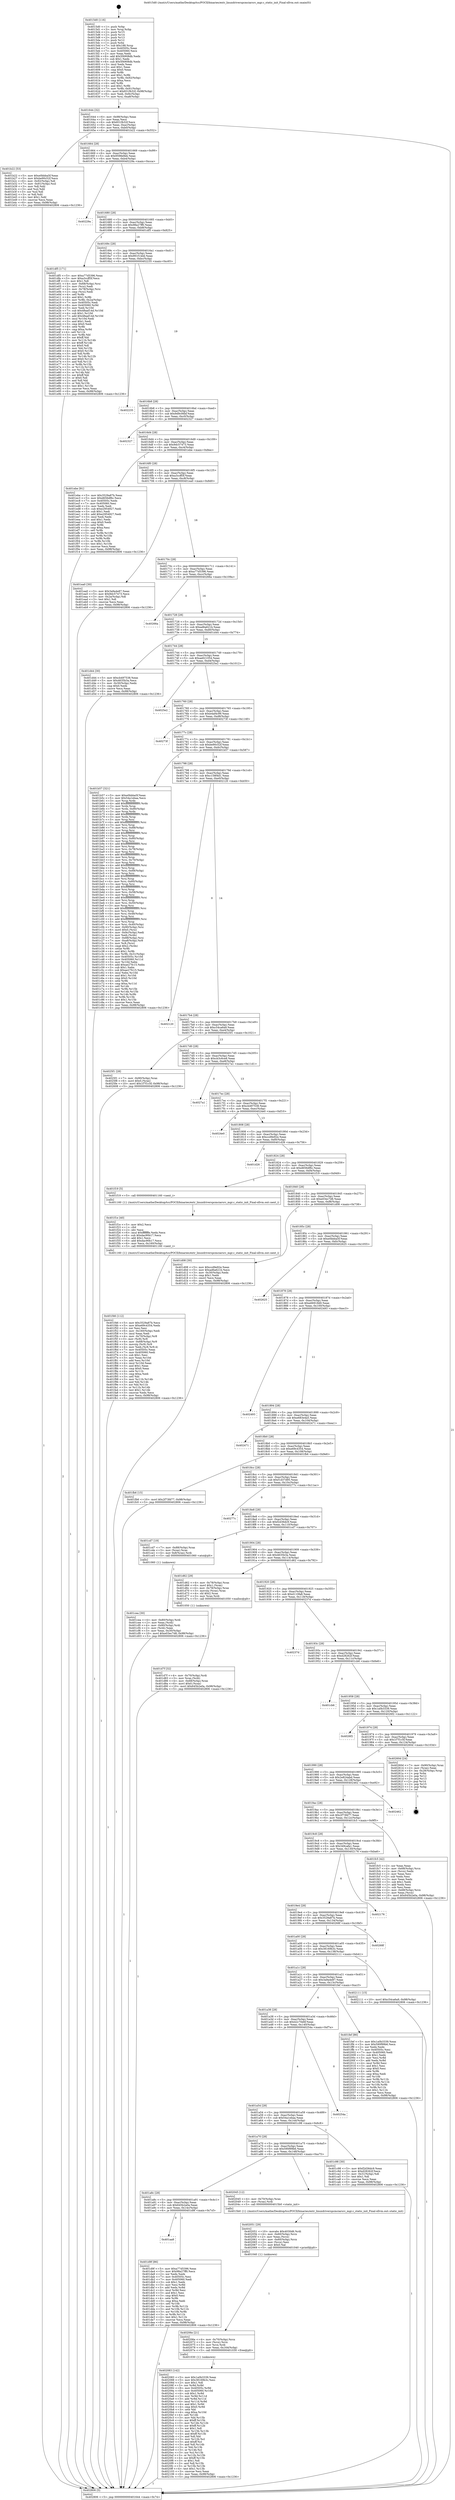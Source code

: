 digraph "0x4015d0" {
  label = "0x4015d0 (/mnt/c/Users/mathe/Desktop/tcc/POCII/binaries/extr_linuxdriverspcmciarsrc_mgr.c_static_init_Final-ollvm.out::main(0))"
  labelloc = "t"
  node[shape=record]

  Entry [label="",width=0.3,height=0.3,shape=circle,fillcolor=black,style=filled]
  "0x401644" [label="{
     0x401644 [32]\l
     | [instrs]\l
     &nbsp;&nbsp;0x401644 \<+6\>: mov -0x98(%rbp),%eax\l
     &nbsp;&nbsp;0x40164a \<+2\>: mov %eax,%ecx\l
     &nbsp;&nbsp;0x40164c \<+6\>: sub $0x831fb32f,%ecx\l
     &nbsp;&nbsp;0x401652 \<+6\>: mov %eax,-0xac(%rbp)\l
     &nbsp;&nbsp;0x401658 \<+6\>: mov %ecx,-0xb0(%rbp)\l
     &nbsp;&nbsp;0x40165e \<+6\>: je 0000000000401b22 \<main+0x552\>\l
  }"]
  "0x401b22" [label="{
     0x401b22 [53]\l
     | [instrs]\l
     &nbsp;&nbsp;0x401b22 \<+5\>: mov $0xe0bbba5f,%eax\l
     &nbsp;&nbsp;0x401b27 \<+5\>: mov $0xbe90c52f,%ecx\l
     &nbsp;&nbsp;0x401b2c \<+6\>: mov -0x92(%rbp),%dl\l
     &nbsp;&nbsp;0x401b32 \<+7\>: mov -0x91(%rbp),%sil\l
     &nbsp;&nbsp;0x401b39 \<+3\>: mov %dl,%dil\l
     &nbsp;&nbsp;0x401b3c \<+3\>: and %sil,%dil\l
     &nbsp;&nbsp;0x401b3f \<+3\>: xor %sil,%dl\l
     &nbsp;&nbsp;0x401b42 \<+3\>: or %dl,%dil\l
     &nbsp;&nbsp;0x401b45 \<+4\>: test $0x1,%dil\l
     &nbsp;&nbsp;0x401b49 \<+3\>: cmovne %ecx,%eax\l
     &nbsp;&nbsp;0x401b4c \<+6\>: mov %eax,-0x98(%rbp)\l
     &nbsp;&nbsp;0x401b52 \<+5\>: jmp 0000000000402806 \<main+0x1236\>\l
  }"]
  "0x401664" [label="{
     0x401664 [28]\l
     | [instrs]\l
     &nbsp;&nbsp;0x401664 \<+5\>: jmp 0000000000401669 \<main+0x99\>\l
     &nbsp;&nbsp;0x401669 \<+6\>: mov -0xac(%rbp),%eax\l
     &nbsp;&nbsp;0x40166f \<+5\>: sub $0x9598e9eb,%eax\l
     &nbsp;&nbsp;0x401674 \<+6\>: mov %eax,-0xb4(%rbp)\l
     &nbsp;&nbsp;0x40167a \<+6\>: je 000000000040229a \<main+0xcca\>\l
  }"]
  "0x402806" [label="{
     0x402806 [5]\l
     | [instrs]\l
     &nbsp;&nbsp;0x402806 \<+5\>: jmp 0000000000401644 \<main+0x74\>\l
  }"]
  "0x4015d0" [label="{
     0x4015d0 [116]\l
     | [instrs]\l
     &nbsp;&nbsp;0x4015d0 \<+1\>: push %rbp\l
     &nbsp;&nbsp;0x4015d1 \<+3\>: mov %rsp,%rbp\l
     &nbsp;&nbsp;0x4015d4 \<+2\>: push %r15\l
     &nbsp;&nbsp;0x4015d6 \<+2\>: push %r14\l
     &nbsp;&nbsp;0x4015d8 \<+2\>: push %r13\l
     &nbsp;&nbsp;0x4015da \<+2\>: push %r12\l
     &nbsp;&nbsp;0x4015dc \<+1\>: push %rbx\l
     &nbsp;&nbsp;0x4015dd \<+7\>: sub $0x188,%rsp\l
     &nbsp;&nbsp;0x4015e4 \<+7\>: mov 0x40505c,%eax\l
     &nbsp;&nbsp;0x4015eb \<+7\>: mov 0x405060,%ecx\l
     &nbsp;&nbsp;0x4015f2 \<+2\>: mov %eax,%edx\l
     &nbsp;&nbsp;0x4015f4 \<+6\>: add $0x5f4908db,%edx\l
     &nbsp;&nbsp;0x4015fa \<+3\>: sub $0x1,%edx\l
     &nbsp;&nbsp;0x4015fd \<+6\>: sub $0x5f4908db,%edx\l
     &nbsp;&nbsp;0x401603 \<+3\>: imul %edx,%eax\l
     &nbsp;&nbsp;0x401606 \<+3\>: and $0x1,%eax\l
     &nbsp;&nbsp;0x401609 \<+3\>: cmp $0x0,%eax\l
     &nbsp;&nbsp;0x40160c \<+4\>: sete %r8b\l
     &nbsp;&nbsp;0x401610 \<+4\>: and $0x1,%r8b\l
     &nbsp;&nbsp;0x401614 \<+7\>: mov %r8b,-0x92(%rbp)\l
     &nbsp;&nbsp;0x40161b \<+3\>: cmp $0xa,%ecx\l
     &nbsp;&nbsp;0x40161e \<+4\>: setl %r8b\l
     &nbsp;&nbsp;0x401622 \<+4\>: and $0x1,%r8b\l
     &nbsp;&nbsp;0x401626 \<+7\>: mov %r8b,-0x91(%rbp)\l
     &nbsp;&nbsp;0x40162d \<+10\>: movl $0x831fb32f,-0x98(%rbp)\l
     &nbsp;&nbsp;0x401637 \<+6\>: mov %edi,-0x9c(%rbp)\l
     &nbsp;&nbsp;0x40163d \<+7\>: mov %rsi,-0xa8(%rbp)\l
  }"]
  Exit [label="",width=0.3,height=0.3,shape=circle,fillcolor=black,style=filled,peripheries=2]
  "0x40229a" [label="{
     0x40229a\l
  }", style=dashed]
  "0x401680" [label="{
     0x401680 [28]\l
     | [instrs]\l
     &nbsp;&nbsp;0x401680 \<+5\>: jmp 0000000000401685 \<main+0xb5\>\l
     &nbsp;&nbsp;0x401685 \<+6\>: mov -0xac(%rbp),%eax\l
     &nbsp;&nbsp;0x40168b \<+5\>: sub $0x98a27ff0,%eax\l
     &nbsp;&nbsp;0x401690 \<+6\>: mov %eax,-0xb8(%rbp)\l
     &nbsp;&nbsp;0x401696 \<+6\>: je 0000000000401df5 \<main+0x825\>\l
  }"]
  "0x402083" [label="{
     0x402083 [142]\l
     | [instrs]\l
     &nbsp;&nbsp;0x402083 \<+5\>: mov $0x1a0b3339,%eax\l
     &nbsp;&nbsp;0x402088 \<+5\>: mov $0x38169b3c,%esi\l
     &nbsp;&nbsp;0x40208d \<+2\>: mov $0x1,%dl\l
     &nbsp;&nbsp;0x40208f \<+3\>: xor %r8d,%r8d\l
     &nbsp;&nbsp;0x402092 \<+8\>: mov 0x40505c,%r9d\l
     &nbsp;&nbsp;0x40209a \<+8\>: mov 0x405060,%r10d\l
     &nbsp;&nbsp;0x4020a2 \<+4\>: sub $0x1,%r8d\l
     &nbsp;&nbsp;0x4020a6 \<+3\>: mov %r9d,%r11d\l
     &nbsp;&nbsp;0x4020a9 \<+3\>: add %r8d,%r11d\l
     &nbsp;&nbsp;0x4020ac \<+4\>: imul %r11d,%r9d\l
     &nbsp;&nbsp;0x4020b0 \<+4\>: and $0x1,%r9d\l
     &nbsp;&nbsp;0x4020b4 \<+4\>: cmp $0x0,%r9d\l
     &nbsp;&nbsp;0x4020b8 \<+3\>: sete %bl\l
     &nbsp;&nbsp;0x4020bb \<+4\>: cmp $0xa,%r10d\l
     &nbsp;&nbsp;0x4020bf \<+4\>: setl %r14b\l
     &nbsp;&nbsp;0x4020c3 \<+3\>: mov %bl,%r15b\l
     &nbsp;&nbsp;0x4020c6 \<+4\>: xor $0xff,%r15b\l
     &nbsp;&nbsp;0x4020ca \<+3\>: mov %r14b,%r12b\l
     &nbsp;&nbsp;0x4020cd \<+4\>: xor $0xff,%r12b\l
     &nbsp;&nbsp;0x4020d1 \<+3\>: xor $0x1,%dl\l
     &nbsp;&nbsp;0x4020d4 \<+3\>: mov %r15b,%r13b\l
     &nbsp;&nbsp;0x4020d7 \<+4\>: and $0xff,%r13b\l
     &nbsp;&nbsp;0x4020db \<+2\>: and %dl,%bl\l
     &nbsp;&nbsp;0x4020dd \<+3\>: mov %r12b,%cl\l
     &nbsp;&nbsp;0x4020e0 \<+3\>: and $0xff,%cl\l
     &nbsp;&nbsp;0x4020e3 \<+3\>: and %dl,%r14b\l
     &nbsp;&nbsp;0x4020e6 \<+3\>: or %bl,%r13b\l
     &nbsp;&nbsp;0x4020e9 \<+3\>: or %r14b,%cl\l
     &nbsp;&nbsp;0x4020ec \<+3\>: xor %cl,%r13b\l
     &nbsp;&nbsp;0x4020ef \<+3\>: or %r12b,%r15b\l
     &nbsp;&nbsp;0x4020f2 \<+4\>: xor $0xff,%r15b\l
     &nbsp;&nbsp;0x4020f6 \<+3\>: or $0x1,%dl\l
     &nbsp;&nbsp;0x4020f9 \<+3\>: and %dl,%r15b\l
     &nbsp;&nbsp;0x4020fc \<+3\>: or %r15b,%r13b\l
     &nbsp;&nbsp;0x4020ff \<+4\>: test $0x1,%r13b\l
     &nbsp;&nbsp;0x402103 \<+3\>: cmovne %esi,%eax\l
     &nbsp;&nbsp;0x402106 \<+6\>: mov %eax,-0x98(%rbp)\l
     &nbsp;&nbsp;0x40210c \<+5\>: jmp 0000000000402806 \<main+0x1236\>\l
  }"]
  "0x401df5" [label="{
     0x401df5 [171]\l
     | [instrs]\l
     &nbsp;&nbsp;0x401df5 \<+5\>: mov $0xa77d5396,%eax\l
     &nbsp;&nbsp;0x401dfa \<+5\>: mov $0xa3ccff3f,%ecx\l
     &nbsp;&nbsp;0x401dff \<+2\>: mov $0x1,%dl\l
     &nbsp;&nbsp;0x401e01 \<+4\>: mov -0x68(%rbp),%rsi\l
     &nbsp;&nbsp;0x401e05 \<+2\>: mov (%rsi),%edi\l
     &nbsp;&nbsp;0x401e07 \<+4\>: mov -0x78(%rbp),%rsi\l
     &nbsp;&nbsp;0x401e0b \<+2\>: cmp (%rsi),%edi\l
     &nbsp;&nbsp;0x401e0d \<+4\>: setl %r8b\l
     &nbsp;&nbsp;0x401e11 \<+4\>: and $0x1,%r8b\l
     &nbsp;&nbsp;0x401e15 \<+4\>: mov %r8b,-0x2a(%rbp)\l
     &nbsp;&nbsp;0x401e19 \<+7\>: mov 0x40505c,%edi\l
     &nbsp;&nbsp;0x401e20 \<+8\>: mov 0x405060,%r9d\l
     &nbsp;&nbsp;0x401e28 \<+3\>: mov %edi,%r10d\l
     &nbsp;&nbsp;0x401e2b \<+7\>: sub $0x48aaf14d,%r10d\l
     &nbsp;&nbsp;0x401e32 \<+4\>: sub $0x1,%r10d\l
     &nbsp;&nbsp;0x401e36 \<+7\>: add $0x48aaf14d,%r10d\l
     &nbsp;&nbsp;0x401e3d \<+4\>: imul %r10d,%edi\l
     &nbsp;&nbsp;0x401e41 \<+3\>: and $0x1,%edi\l
     &nbsp;&nbsp;0x401e44 \<+3\>: cmp $0x0,%edi\l
     &nbsp;&nbsp;0x401e47 \<+4\>: sete %r8b\l
     &nbsp;&nbsp;0x401e4b \<+4\>: cmp $0xa,%r9d\l
     &nbsp;&nbsp;0x401e4f \<+4\>: setl %r11b\l
     &nbsp;&nbsp;0x401e53 \<+3\>: mov %r8b,%bl\l
     &nbsp;&nbsp;0x401e56 \<+3\>: xor $0xff,%bl\l
     &nbsp;&nbsp;0x401e59 \<+3\>: mov %r11b,%r14b\l
     &nbsp;&nbsp;0x401e5c \<+4\>: xor $0xff,%r14b\l
     &nbsp;&nbsp;0x401e60 \<+3\>: xor $0x0,%dl\l
     &nbsp;&nbsp;0x401e63 \<+3\>: mov %bl,%r15b\l
     &nbsp;&nbsp;0x401e66 \<+4\>: and $0x0,%r15b\l
     &nbsp;&nbsp;0x401e6a \<+3\>: and %dl,%r8b\l
     &nbsp;&nbsp;0x401e6d \<+3\>: mov %r14b,%r12b\l
     &nbsp;&nbsp;0x401e70 \<+4\>: and $0x0,%r12b\l
     &nbsp;&nbsp;0x401e74 \<+3\>: and %dl,%r11b\l
     &nbsp;&nbsp;0x401e77 \<+3\>: or %r8b,%r15b\l
     &nbsp;&nbsp;0x401e7a \<+3\>: or %r11b,%r12b\l
     &nbsp;&nbsp;0x401e7d \<+3\>: xor %r12b,%r15b\l
     &nbsp;&nbsp;0x401e80 \<+3\>: or %r14b,%bl\l
     &nbsp;&nbsp;0x401e83 \<+3\>: xor $0xff,%bl\l
     &nbsp;&nbsp;0x401e86 \<+3\>: or $0x0,%dl\l
     &nbsp;&nbsp;0x401e89 \<+2\>: and %dl,%bl\l
     &nbsp;&nbsp;0x401e8b \<+3\>: or %bl,%r15b\l
     &nbsp;&nbsp;0x401e8e \<+4\>: test $0x1,%r15b\l
     &nbsp;&nbsp;0x401e92 \<+3\>: cmovne %ecx,%eax\l
     &nbsp;&nbsp;0x401e95 \<+6\>: mov %eax,-0x98(%rbp)\l
     &nbsp;&nbsp;0x401e9b \<+5\>: jmp 0000000000402806 \<main+0x1236\>\l
  }"]
  "0x40169c" [label="{
     0x40169c [28]\l
     | [instrs]\l
     &nbsp;&nbsp;0x40169c \<+5\>: jmp 00000000004016a1 \<main+0xd1\>\l
     &nbsp;&nbsp;0x4016a1 \<+6\>: mov -0xac(%rbp),%eax\l
     &nbsp;&nbsp;0x4016a7 \<+5\>: sub $0x991f14dd,%eax\l
     &nbsp;&nbsp;0x4016ac \<+6\>: mov %eax,-0xbc(%rbp)\l
     &nbsp;&nbsp;0x4016b2 \<+6\>: je 0000000000402235 \<main+0xc65\>\l
  }"]
  "0x40206e" [label="{
     0x40206e [21]\l
     | [instrs]\l
     &nbsp;&nbsp;0x40206e \<+4\>: mov -0x70(%rbp),%rcx\l
     &nbsp;&nbsp;0x402072 \<+3\>: mov (%rcx),%rcx\l
     &nbsp;&nbsp;0x402075 \<+3\>: mov %rcx,%rdi\l
     &nbsp;&nbsp;0x402078 \<+6\>: mov %eax,-0x164(%rbp)\l
     &nbsp;&nbsp;0x40207e \<+5\>: call 0000000000401030 \<free@plt\>\l
     | [calls]\l
     &nbsp;&nbsp;0x401030 \{1\} (unknown)\l
  }"]
  "0x402235" [label="{
     0x402235\l
  }", style=dashed]
  "0x4016b8" [label="{
     0x4016b8 [28]\l
     | [instrs]\l
     &nbsp;&nbsp;0x4016b8 \<+5\>: jmp 00000000004016bd \<main+0xed\>\l
     &nbsp;&nbsp;0x4016bd \<+6\>: mov -0xac(%rbp),%eax\l
     &nbsp;&nbsp;0x4016c3 \<+5\>: sub $0x9d9c06bf,%eax\l
     &nbsp;&nbsp;0x4016c8 \<+6\>: mov %eax,-0xc0(%rbp)\l
     &nbsp;&nbsp;0x4016ce \<+6\>: je 0000000000402327 \<main+0xd57\>\l
  }"]
  "0x402051" [label="{
     0x402051 [29]\l
     | [instrs]\l
     &nbsp;&nbsp;0x402051 \<+10\>: movabs $0x4030d6,%rdi\l
     &nbsp;&nbsp;0x40205b \<+4\>: mov -0x60(%rbp),%rcx\l
     &nbsp;&nbsp;0x40205f \<+2\>: mov %eax,(%rcx)\l
     &nbsp;&nbsp;0x402061 \<+4\>: mov -0x60(%rbp),%rcx\l
     &nbsp;&nbsp;0x402065 \<+2\>: mov (%rcx),%esi\l
     &nbsp;&nbsp;0x402067 \<+2\>: mov $0x0,%al\l
     &nbsp;&nbsp;0x402069 \<+5\>: call 0000000000401040 \<printf@plt\>\l
     | [calls]\l
     &nbsp;&nbsp;0x401040 \{1\} (unknown)\l
  }"]
  "0x402327" [label="{
     0x402327\l
  }", style=dashed]
  "0x4016d4" [label="{
     0x4016d4 [28]\l
     | [instrs]\l
     &nbsp;&nbsp;0x4016d4 \<+5\>: jmp 00000000004016d9 \<main+0x109\>\l
     &nbsp;&nbsp;0x4016d9 \<+6\>: mov -0xac(%rbp),%eax\l
     &nbsp;&nbsp;0x4016df \<+5\>: sub $0x9dc57473,%eax\l
     &nbsp;&nbsp;0x4016e4 \<+6\>: mov %eax,-0xc4(%rbp)\l
     &nbsp;&nbsp;0x4016ea \<+6\>: je 0000000000401ebe \<main+0x8ee\>\l
  }"]
  "0x401f46" [label="{
     0x401f46 [112]\l
     | [instrs]\l
     &nbsp;&nbsp;0x401f46 \<+5\>: mov $0x3529a87b,%ecx\l
     &nbsp;&nbsp;0x401f4b \<+5\>: mov $0xe69c4354,%edx\l
     &nbsp;&nbsp;0x401f50 \<+2\>: xor %esi,%esi\l
     &nbsp;&nbsp;0x401f52 \<+6\>: mov -0x160(%rbp),%edi\l
     &nbsp;&nbsp;0x401f58 \<+3\>: imul %eax,%edi\l
     &nbsp;&nbsp;0x401f5b \<+4\>: mov -0x70(%rbp),%r8\l
     &nbsp;&nbsp;0x401f5f \<+3\>: mov (%r8),%r8\l
     &nbsp;&nbsp;0x401f62 \<+4\>: mov -0x68(%rbp),%r9\l
     &nbsp;&nbsp;0x401f66 \<+3\>: movslq (%r9),%r9\l
     &nbsp;&nbsp;0x401f69 \<+4\>: mov %edi,(%r8,%r9,4)\l
     &nbsp;&nbsp;0x401f6d \<+7\>: mov 0x40505c,%eax\l
     &nbsp;&nbsp;0x401f74 \<+7\>: mov 0x405060,%edi\l
     &nbsp;&nbsp;0x401f7b \<+3\>: sub $0x1,%esi\l
     &nbsp;&nbsp;0x401f7e \<+3\>: mov %eax,%r10d\l
     &nbsp;&nbsp;0x401f81 \<+3\>: add %esi,%r10d\l
     &nbsp;&nbsp;0x401f84 \<+4\>: imul %r10d,%eax\l
     &nbsp;&nbsp;0x401f88 \<+3\>: and $0x1,%eax\l
     &nbsp;&nbsp;0x401f8b \<+3\>: cmp $0x0,%eax\l
     &nbsp;&nbsp;0x401f8e \<+4\>: sete %r11b\l
     &nbsp;&nbsp;0x401f92 \<+3\>: cmp $0xa,%edi\l
     &nbsp;&nbsp;0x401f95 \<+3\>: setl %bl\l
     &nbsp;&nbsp;0x401f98 \<+3\>: mov %r11b,%r14b\l
     &nbsp;&nbsp;0x401f9b \<+3\>: and %bl,%r14b\l
     &nbsp;&nbsp;0x401f9e \<+3\>: xor %bl,%r11b\l
     &nbsp;&nbsp;0x401fa1 \<+3\>: or %r11b,%r14b\l
     &nbsp;&nbsp;0x401fa4 \<+4\>: test $0x1,%r14b\l
     &nbsp;&nbsp;0x401fa8 \<+3\>: cmovne %edx,%ecx\l
     &nbsp;&nbsp;0x401fab \<+6\>: mov %ecx,-0x98(%rbp)\l
     &nbsp;&nbsp;0x401fb1 \<+5\>: jmp 0000000000402806 \<main+0x1236\>\l
  }"]
  "0x401ebe" [label="{
     0x401ebe [91]\l
     | [instrs]\l
     &nbsp;&nbsp;0x401ebe \<+5\>: mov $0x3529a87b,%eax\l
     &nbsp;&nbsp;0x401ec3 \<+5\>: mov $0xd656df6c,%ecx\l
     &nbsp;&nbsp;0x401ec8 \<+7\>: mov 0x40505c,%edx\l
     &nbsp;&nbsp;0x401ecf \<+7\>: mov 0x405060,%esi\l
     &nbsp;&nbsp;0x401ed6 \<+2\>: mov %edx,%edi\l
     &nbsp;&nbsp;0x401ed8 \<+6\>: sub $0xe2954927,%edi\l
     &nbsp;&nbsp;0x401ede \<+3\>: sub $0x1,%edi\l
     &nbsp;&nbsp;0x401ee1 \<+6\>: add $0xe2954927,%edi\l
     &nbsp;&nbsp;0x401ee7 \<+3\>: imul %edi,%edx\l
     &nbsp;&nbsp;0x401eea \<+3\>: and $0x1,%edx\l
     &nbsp;&nbsp;0x401eed \<+3\>: cmp $0x0,%edx\l
     &nbsp;&nbsp;0x401ef0 \<+4\>: sete %r8b\l
     &nbsp;&nbsp;0x401ef4 \<+3\>: cmp $0xa,%esi\l
     &nbsp;&nbsp;0x401ef7 \<+4\>: setl %r9b\l
     &nbsp;&nbsp;0x401efb \<+3\>: mov %r8b,%r10b\l
     &nbsp;&nbsp;0x401efe \<+3\>: and %r9b,%r10b\l
     &nbsp;&nbsp;0x401f01 \<+3\>: xor %r9b,%r8b\l
     &nbsp;&nbsp;0x401f04 \<+3\>: or %r8b,%r10b\l
     &nbsp;&nbsp;0x401f07 \<+4\>: test $0x1,%r10b\l
     &nbsp;&nbsp;0x401f0b \<+3\>: cmovne %ecx,%eax\l
     &nbsp;&nbsp;0x401f0e \<+6\>: mov %eax,-0x98(%rbp)\l
     &nbsp;&nbsp;0x401f14 \<+5\>: jmp 0000000000402806 \<main+0x1236\>\l
  }"]
  "0x4016f0" [label="{
     0x4016f0 [28]\l
     | [instrs]\l
     &nbsp;&nbsp;0x4016f0 \<+5\>: jmp 00000000004016f5 \<main+0x125\>\l
     &nbsp;&nbsp;0x4016f5 \<+6\>: mov -0xac(%rbp),%eax\l
     &nbsp;&nbsp;0x4016fb \<+5\>: sub $0xa3ccff3f,%eax\l
     &nbsp;&nbsp;0x401700 \<+6\>: mov %eax,-0xc8(%rbp)\l
     &nbsp;&nbsp;0x401706 \<+6\>: je 0000000000401ea0 \<main+0x8d0\>\l
  }"]
  "0x401f1e" [label="{
     0x401f1e [40]\l
     | [instrs]\l
     &nbsp;&nbsp;0x401f1e \<+5\>: mov $0x2,%ecx\l
     &nbsp;&nbsp;0x401f23 \<+1\>: cltd\l
     &nbsp;&nbsp;0x401f24 \<+2\>: idiv %ecx\l
     &nbsp;&nbsp;0x401f26 \<+6\>: imul $0xfffffffe,%edx,%ecx\l
     &nbsp;&nbsp;0x401f2c \<+6\>: sub $0xdac90b17,%ecx\l
     &nbsp;&nbsp;0x401f32 \<+3\>: add $0x1,%ecx\l
     &nbsp;&nbsp;0x401f35 \<+6\>: add $0xdac90b17,%ecx\l
     &nbsp;&nbsp;0x401f3b \<+6\>: mov %ecx,-0x160(%rbp)\l
     &nbsp;&nbsp;0x401f41 \<+5\>: call 0000000000401160 \<next_i\>\l
     | [calls]\l
     &nbsp;&nbsp;0x401160 \{1\} (/mnt/c/Users/mathe/Desktop/tcc/POCII/binaries/extr_linuxdriverspcmciarsrc_mgr.c_static_init_Final-ollvm.out::next_i)\l
  }"]
  "0x401ea0" [label="{
     0x401ea0 [30]\l
     | [instrs]\l
     &nbsp;&nbsp;0x401ea0 \<+5\>: mov $0x3a9a4e87,%eax\l
     &nbsp;&nbsp;0x401ea5 \<+5\>: mov $0x9dc57473,%ecx\l
     &nbsp;&nbsp;0x401eaa \<+3\>: mov -0x2a(%rbp),%dl\l
     &nbsp;&nbsp;0x401ead \<+3\>: test $0x1,%dl\l
     &nbsp;&nbsp;0x401eb0 \<+3\>: cmovne %ecx,%eax\l
     &nbsp;&nbsp;0x401eb3 \<+6\>: mov %eax,-0x98(%rbp)\l
     &nbsp;&nbsp;0x401eb9 \<+5\>: jmp 0000000000402806 \<main+0x1236\>\l
  }"]
  "0x40170c" [label="{
     0x40170c [28]\l
     | [instrs]\l
     &nbsp;&nbsp;0x40170c \<+5\>: jmp 0000000000401711 \<main+0x141\>\l
     &nbsp;&nbsp;0x401711 \<+6\>: mov -0xac(%rbp),%eax\l
     &nbsp;&nbsp;0x401717 \<+5\>: sub $0xa77d5396,%eax\l
     &nbsp;&nbsp;0x40171c \<+6\>: mov %eax,-0xcc(%rbp)\l
     &nbsp;&nbsp;0x401722 \<+6\>: je 000000000040266a \<main+0x109a\>\l
  }"]
  "0x401aa8" [label="{
     0x401aa8\l
  }", style=dashed]
  "0x40266a" [label="{
     0x40266a\l
  }", style=dashed]
  "0x401728" [label="{
     0x401728 [28]\l
     | [instrs]\l
     &nbsp;&nbsp;0x401728 \<+5\>: jmp 000000000040172d \<main+0x15d\>\l
     &nbsp;&nbsp;0x40172d \<+6\>: mov -0xac(%rbp),%eax\l
     &nbsp;&nbsp;0x401733 \<+5\>: sub $0xad6a621b,%eax\l
     &nbsp;&nbsp;0x401738 \<+6\>: mov %eax,-0xd0(%rbp)\l
     &nbsp;&nbsp;0x40173e \<+6\>: je 0000000000401d44 \<main+0x774\>\l
  }"]
  "0x401d9f" [label="{
     0x401d9f [86]\l
     | [instrs]\l
     &nbsp;&nbsp;0x401d9f \<+5\>: mov $0xa77d5396,%eax\l
     &nbsp;&nbsp;0x401da4 \<+5\>: mov $0x98a27ff0,%ecx\l
     &nbsp;&nbsp;0x401da9 \<+2\>: xor %edx,%edx\l
     &nbsp;&nbsp;0x401dab \<+7\>: mov 0x40505c,%esi\l
     &nbsp;&nbsp;0x401db2 \<+7\>: mov 0x405060,%edi\l
     &nbsp;&nbsp;0x401db9 \<+3\>: sub $0x1,%edx\l
     &nbsp;&nbsp;0x401dbc \<+3\>: mov %esi,%r8d\l
     &nbsp;&nbsp;0x401dbf \<+3\>: add %edx,%r8d\l
     &nbsp;&nbsp;0x401dc2 \<+4\>: imul %r8d,%esi\l
     &nbsp;&nbsp;0x401dc6 \<+3\>: and $0x1,%esi\l
     &nbsp;&nbsp;0x401dc9 \<+3\>: cmp $0x0,%esi\l
     &nbsp;&nbsp;0x401dcc \<+4\>: sete %r9b\l
     &nbsp;&nbsp;0x401dd0 \<+3\>: cmp $0xa,%edi\l
     &nbsp;&nbsp;0x401dd3 \<+4\>: setl %r10b\l
     &nbsp;&nbsp;0x401dd7 \<+3\>: mov %r9b,%r11b\l
     &nbsp;&nbsp;0x401dda \<+3\>: and %r10b,%r11b\l
     &nbsp;&nbsp;0x401ddd \<+3\>: xor %r10b,%r9b\l
     &nbsp;&nbsp;0x401de0 \<+3\>: or %r9b,%r11b\l
     &nbsp;&nbsp;0x401de3 \<+4\>: test $0x1,%r11b\l
     &nbsp;&nbsp;0x401de7 \<+3\>: cmovne %ecx,%eax\l
     &nbsp;&nbsp;0x401dea \<+6\>: mov %eax,-0x98(%rbp)\l
     &nbsp;&nbsp;0x401df0 \<+5\>: jmp 0000000000402806 \<main+0x1236\>\l
  }"]
  "0x401d44" [label="{
     0x401d44 [30]\l
     | [instrs]\l
     &nbsp;&nbsp;0x401d44 \<+5\>: mov $0xcb497538,%eax\l
     &nbsp;&nbsp;0x401d49 \<+5\>: mov $0x4635b3a,%ecx\l
     &nbsp;&nbsp;0x401d4e \<+3\>: mov -0x30(%rbp),%edx\l
     &nbsp;&nbsp;0x401d51 \<+3\>: cmp $0x0,%edx\l
     &nbsp;&nbsp;0x401d54 \<+3\>: cmove %ecx,%eax\l
     &nbsp;&nbsp;0x401d57 \<+6\>: mov %eax,-0x98(%rbp)\l
     &nbsp;&nbsp;0x401d5d \<+5\>: jmp 0000000000402806 \<main+0x1236\>\l
  }"]
  "0x401744" [label="{
     0x401744 [28]\l
     | [instrs]\l
     &nbsp;&nbsp;0x401744 \<+5\>: jmp 0000000000401749 \<main+0x179\>\l
     &nbsp;&nbsp;0x401749 \<+6\>: mov -0xac(%rbp),%eax\l
     &nbsp;&nbsp;0x40174f \<+5\>: sub $0xae621054,%eax\l
     &nbsp;&nbsp;0x401754 \<+6\>: mov %eax,-0xd4(%rbp)\l
     &nbsp;&nbsp;0x40175a \<+6\>: je 00000000004025e2 \<main+0x1012\>\l
  }"]
  "0x401a8c" [label="{
     0x401a8c [28]\l
     | [instrs]\l
     &nbsp;&nbsp;0x401a8c \<+5\>: jmp 0000000000401a91 \<main+0x4c1\>\l
     &nbsp;&nbsp;0x401a91 \<+6\>: mov -0xac(%rbp),%eax\l
     &nbsp;&nbsp;0x401a97 \<+5\>: sub $0x645b2a0a,%eax\l
     &nbsp;&nbsp;0x401a9c \<+6\>: mov %eax,-0x14c(%rbp)\l
     &nbsp;&nbsp;0x401aa2 \<+6\>: je 0000000000401d9f \<main+0x7cf\>\l
  }"]
  "0x4025e2" [label="{
     0x4025e2\l
  }", style=dashed]
  "0x401760" [label="{
     0x401760 [28]\l
     | [instrs]\l
     &nbsp;&nbsp;0x401760 \<+5\>: jmp 0000000000401765 \<main+0x195\>\l
     &nbsp;&nbsp;0x401765 \<+6\>: mov -0xac(%rbp),%eax\l
     &nbsp;&nbsp;0x40176b \<+5\>: sub $0xb4af4c99,%eax\l
     &nbsp;&nbsp;0x401770 \<+6\>: mov %eax,-0xd8(%rbp)\l
     &nbsp;&nbsp;0x401776 \<+6\>: je 000000000040273f \<main+0x116f\>\l
  }"]
  "0x402045" [label="{
     0x402045 [12]\l
     | [instrs]\l
     &nbsp;&nbsp;0x402045 \<+4\>: mov -0x70(%rbp),%rax\l
     &nbsp;&nbsp;0x402049 \<+3\>: mov (%rax),%rdi\l
     &nbsp;&nbsp;0x40204c \<+5\>: call 00000000004015b0 \<static_init\>\l
     | [calls]\l
     &nbsp;&nbsp;0x4015b0 \{1\} (/mnt/c/Users/mathe/Desktop/tcc/POCII/binaries/extr_linuxdriverspcmciarsrc_mgr.c_static_init_Final-ollvm.out::static_init)\l
  }"]
  "0x40273f" [label="{
     0x40273f\l
  }", style=dashed]
  "0x40177c" [label="{
     0x40177c [28]\l
     | [instrs]\l
     &nbsp;&nbsp;0x40177c \<+5\>: jmp 0000000000401781 \<main+0x1b1\>\l
     &nbsp;&nbsp;0x401781 \<+6\>: mov -0xac(%rbp),%eax\l
     &nbsp;&nbsp;0x401787 \<+5\>: sub $0xbe90c52f,%eax\l
     &nbsp;&nbsp;0x40178c \<+6\>: mov %eax,-0xdc(%rbp)\l
     &nbsp;&nbsp;0x401792 \<+6\>: je 0000000000401b57 \<main+0x587\>\l
  }"]
  "0x401d7f" [label="{
     0x401d7f [32]\l
     | [instrs]\l
     &nbsp;&nbsp;0x401d7f \<+4\>: mov -0x70(%rbp),%rdi\l
     &nbsp;&nbsp;0x401d83 \<+3\>: mov %rax,(%rdi)\l
     &nbsp;&nbsp;0x401d86 \<+4\>: mov -0x68(%rbp),%rax\l
     &nbsp;&nbsp;0x401d8a \<+6\>: movl $0x0,(%rax)\l
     &nbsp;&nbsp;0x401d90 \<+10\>: movl $0x645b2a0a,-0x98(%rbp)\l
     &nbsp;&nbsp;0x401d9a \<+5\>: jmp 0000000000402806 \<main+0x1236\>\l
  }"]
  "0x401b57" [label="{
     0x401b57 [321]\l
     | [instrs]\l
     &nbsp;&nbsp;0x401b57 \<+5\>: mov $0xe0bbba5f,%eax\l
     &nbsp;&nbsp;0x401b5c \<+5\>: mov $0x54a1ebaa,%ecx\l
     &nbsp;&nbsp;0x401b61 \<+3\>: mov %rsp,%rdx\l
     &nbsp;&nbsp;0x401b64 \<+4\>: add $0xfffffffffffffff0,%rdx\l
     &nbsp;&nbsp;0x401b68 \<+3\>: mov %rdx,%rsp\l
     &nbsp;&nbsp;0x401b6b \<+7\>: mov %rdx,-0x90(%rbp)\l
     &nbsp;&nbsp;0x401b72 \<+3\>: mov %rsp,%rdx\l
     &nbsp;&nbsp;0x401b75 \<+4\>: add $0xfffffffffffffff0,%rdx\l
     &nbsp;&nbsp;0x401b79 \<+3\>: mov %rdx,%rsp\l
     &nbsp;&nbsp;0x401b7c \<+3\>: mov %rsp,%rsi\l
     &nbsp;&nbsp;0x401b7f \<+4\>: add $0xfffffffffffffff0,%rsi\l
     &nbsp;&nbsp;0x401b83 \<+3\>: mov %rsi,%rsp\l
     &nbsp;&nbsp;0x401b86 \<+7\>: mov %rsi,-0x88(%rbp)\l
     &nbsp;&nbsp;0x401b8d \<+3\>: mov %rsp,%rsi\l
     &nbsp;&nbsp;0x401b90 \<+4\>: add $0xfffffffffffffff0,%rsi\l
     &nbsp;&nbsp;0x401b94 \<+3\>: mov %rsi,%rsp\l
     &nbsp;&nbsp;0x401b97 \<+4\>: mov %rsi,-0x80(%rbp)\l
     &nbsp;&nbsp;0x401b9b \<+3\>: mov %rsp,%rsi\l
     &nbsp;&nbsp;0x401b9e \<+4\>: add $0xfffffffffffffff0,%rsi\l
     &nbsp;&nbsp;0x401ba2 \<+3\>: mov %rsi,%rsp\l
     &nbsp;&nbsp;0x401ba5 \<+4\>: mov %rsi,-0x78(%rbp)\l
     &nbsp;&nbsp;0x401ba9 \<+3\>: mov %rsp,%rsi\l
     &nbsp;&nbsp;0x401bac \<+4\>: add $0xfffffffffffffff0,%rsi\l
     &nbsp;&nbsp;0x401bb0 \<+3\>: mov %rsi,%rsp\l
     &nbsp;&nbsp;0x401bb3 \<+4\>: mov %rsi,-0x70(%rbp)\l
     &nbsp;&nbsp;0x401bb7 \<+3\>: mov %rsp,%rsi\l
     &nbsp;&nbsp;0x401bba \<+4\>: add $0xfffffffffffffff0,%rsi\l
     &nbsp;&nbsp;0x401bbe \<+3\>: mov %rsi,%rsp\l
     &nbsp;&nbsp;0x401bc1 \<+4\>: mov %rsi,-0x68(%rbp)\l
     &nbsp;&nbsp;0x401bc5 \<+3\>: mov %rsp,%rsi\l
     &nbsp;&nbsp;0x401bc8 \<+4\>: add $0xfffffffffffffff0,%rsi\l
     &nbsp;&nbsp;0x401bcc \<+3\>: mov %rsi,%rsp\l
     &nbsp;&nbsp;0x401bcf \<+4\>: mov %rsi,-0x60(%rbp)\l
     &nbsp;&nbsp;0x401bd3 \<+3\>: mov %rsp,%rsi\l
     &nbsp;&nbsp;0x401bd6 \<+4\>: add $0xfffffffffffffff0,%rsi\l
     &nbsp;&nbsp;0x401bda \<+3\>: mov %rsi,%rsp\l
     &nbsp;&nbsp;0x401bdd \<+4\>: mov %rsi,-0x58(%rbp)\l
     &nbsp;&nbsp;0x401be1 \<+3\>: mov %rsp,%rsi\l
     &nbsp;&nbsp;0x401be4 \<+4\>: add $0xfffffffffffffff0,%rsi\l
     &nbsp;&nbsp;0x401be8 \<+3\>: mov %rsi,%rsp\l
     &nbsp;&nbsp;0x401beb \<+4\>: mov %rsi,-0x50(%rbp)\l
     &nbsp;&nbsp;0x401bef \<+3\>: mov %rsp,%rsi\l
     &nbsp;&nbsp;0x401bf2 \<+4\>: add $0xfffffffffffffff0,%rsi\l
     &nbsp;&nbsp;0x401bf6 \<+3\>: mov %rsi,%rsp\l
     &nbsp;&nbsp;0x401bf9 \<+4\>: mov %rsi,-0x48(%rbp)\l
     &nbsp;&nbsp;0x401bfd \<+3\>: mov %rsp,%rsi\l
     &nbsp;&nbsp;0x401c00 \<+4\>: add $0xfffffffffffffff0,%rsi\l
     &nbsp;&nbsp;0x401c04 \<+3\>: mov %rsi,%rsp\l
     &nbsp;&nbsp;0x401c07 \<+4\>: mov %rsi,-0x40(%rbp)\l
     &nbsp;&nbsp;0x401c0b \<+7\>: mov -0x90(%rbp),%rsi\l
     &nbsp;&nbsp;0x401c12 \<+6\>: movl $0x0,(%rsi)\l
     &nbsp;&nbsp;0x401c18 \<+6\>: mov -0x9c(%rbp),%edi\l
     &nbsp;&nbsp;0x401c1e \<+2\>: mov %edi,(%rdx)\l
     &nbsp;&nbsp;0x401c20 \<+7\>: mov -0x88(%rbp),%rsi\l
     &nbsp;&nbsp;0x401c27 \<+7\>: mov -0xa8(%rbp),%r8\l
     &nbsp;&nbsp;0x401c2e \<+3\>: mov %r8,(%rsi)\l
     &nbsp;&nbsp;0x401c31 \<+3\>: cmpl $0x2,(%rdx)\l
     &nbsp;&nbsp;0x401c34 \<+4\>: setne %r9b\l
     &nbsp;&nbsp;0x401c38 \<+4\>: and $0x1,%r9b\l
     &nbsp;&nbsp;0x401c3c \<+4\>: mov %r9b,-0x31(%rbp)\l
     &nbsp;&nbsp;0x401c40 \<+8\>: mov 0x40505c,%r10d\l
     &nbsp;&nbsp;0x401c48 \<+8\>: mov 0x405060,%r11d\l
     &nbsp;&nbsp;0x401c50 \<+3\>: mov %r10d,%ebx\l
     &nbsp;&nbsp;0x401c53 \<+6\>: add $0xae27fc15,%ebx\l
     &nbsp;&nbsp;0x401c59 \<+3\>: sub $0x1,%ebx\l
     &nbsp;&nbsp;0x401c5c \<+6\>: sub $0xae27fc15,%ebx\l
     &nbsp;&nbsp;0x401c62 \<+4\>: imul %ebx,%r10d\l
     &nbsp;&nbsp;0x401c66 \<+4\>: and $0x1,%r10d\l
     &nbsp;&nbsp;0x401c6a \<+4\>: cmp $0x0,%r10d\l
     &nbsp;&nbsp;0x401c6e \<+4\>: sete %r9b\l
     &nbsp;&nbsp;0x401c72 \<+4\>: cmp $0xa,%r11d\l
     &nbsp;&nbsp;0x401c76 \<+4\>: setl %r14b\l
     &nbsp;&nbsp;0x401c7a \<+3\>: mov %r9b,%r15b\l
     &nbsp;&nbsp;0x401c7d \<+3\>: and %r14b,%r15b\l
     &nbsp;&nbsp;0x401c80 \<+3\>: xor %r14b,%r9b\l
     &nbsp;&nbsp;0x401c83 \<+3\>: or %r9b,%r15b\l
     &nbsp;&nbsp;0x401c86 \<+4\>: test $0x1,%r15b\l
     &nbsp;&nbsp;0x401c8a \<+3\>: cmovne %ecx,%eax\l
     &nbsp;&nbsp;0x401c8d \<+6\>: mov %eax,-0x98(%rbp)\l
     &nbsp;&nbsp;0x401c93 \<+5\>: jmp 0000000000402806 \<main+0x1236\>\l
  }"]
  "0x401798" [label="{
     0x401798 [28]\l
     | [instrs]\l
     &nbsp;&nbsp;0x401798 \<+5\>: jmp 000000000040179d \<main+0x1cd\>\l
     &nbsp;&nbsp;0x40179d \<+6\>: mov -0xac(%rbp),%eax\l
     &nbsp;&nbsp;0x4017a3 \<+5\>: sub $0xc158f4d1,%eax\l
     &nbsp;&nbsp;0x4017a8 \<+6\>: mov %eax,-0xe0(%rbp)\l
     &nbsp;&nbsp;0x4017ae \<+6\>: je 0000000000402120 \<main+0xb50\>\l
  }"]
  "0x401cea" [label="{
     0x401cea [30]\l
     | [instrs]\l
     &nbsp;&nbsp;0x401cea \<+4\>: mov -0x80(%rbp),%rdi\l
     &nbsp;&nbsp;0x401cee \<+2\>: mov %eax,(%rdi)\l
     &nbsp;&nbsp;0x401cf0 \<+4\>: mov -0x80(%rbp),%rdi\l
     &nbsp;&nbsp;0x401cf4 \<+2\>: mov (%rdi),%eax\l
     &nbsp;&nbsp;0x401cf6 \<+3\>: mov %eax,-0x30(%rbp)\l
     &nbsp;&nbsp;0x401cf9 \<+10\>: movl $0xe03ec7d8,-0x98(%rbp)\l
     &nbsp;&nbsp;0x401d03 \<+5\>: jmp 0000000000402806 \<main+0x1236\>\l
  }"]
  "0x401a70" [label="{
     0x401a70 [28]\l
     | [instrs]\l
     &nbsp;&nbsp;0x401a70 \<+5\>: jmp 0000000000401a75 \<main+0x4a5\>\l
     &nbsp;&nbsp;0x401a75 \<+6\>: mov -0xac(%rbp),%eax\l
     &nbsp;&nbsp;0x401a7b \<+5\>: sub $0x590f99b6,%eax\l
     &nbsp;&nbsp;0x401a80 \<+6\>: mov %eax,-0x148(%rbp)\l
     &nbsp;&nbsp;0x401a86 \<+6\>: je 0000000000402045 \<main+0xa75\>\l
  }"]
  "0x402120" [label="{
     0x402120\l
  }", style=dashed]
  "0x4017b4" [label="{
     0x4017b4 [28]\l
     | [instrs]\l
     &nbsp;&nbsp;0x4017b4 \<+5\>: jmp 00000000004017b9 \<main+0x1e9\>\l
     &nbsp;&nbsp;0x4017b9 \<+6\>: mov -0xac(%rbp),%eax\l
     &nbsp;&nbsp;0x4017bf \<+5\>: sub $0xc54ca6a9,%eax\l
     &nbsp;&nbsp;0x4017c4 \<+6\>: mov %eax,-0xe4(%rbp)\l
     &nbsp;&nbsp;0x4017ca \<+6\>: je 00000000004025f1 \<main+0x1021\>\l
  }"]
  "0x401c98" [label="{
     0x401c98 [30]\l
     | [instrs]\l
     &nbsp;&nbsp;0x401c98 \<+5\>: mov $0xf2d36dc9,%eax\l
     &nbsp;&nbsp;0x401c9d \<+5\>: mov $0xd28262f,%ecx\l
     &nbsp;&nbsp;0x401ca2 \<+3\>: mov -0x31(%rbp),%dl\l
     &nbsp;&nbsp;0x401ca5 \<+3\>: test $0x1,%dl\l
     &nbsp;&nbsp;0x401ca8 \<+3\>: cmovne %ecx,%eax\l
     &nbsp;&nbsp;0x401cab \<+6\>: mov %eax,-0x98(%rbp)\l
     &nbsp;&nbsp;0x401cb1 \<+5\>: jmp 0000000000402806 \<main+0x1236\>\l
  }"]
  "0x4025f1" [label="{
     0x4025f1 [28]\l
     | [instrs]\l
     &nbsp;&nbsp;0x4025f1 \<+7\>: mov -0x90(%rbp),%rax\l
     &nbsp;&nbsp;0x4025f8 \<+6\>: movl $0x0,(%rax)\l
     &nbsp;&nbsp;0x4025fe \<+10\>: movl $0x1f7f1c5f,-0x98(%rbp)\l
     &nbsp;&nbsp;0x402608 \<+5\>: jmp 0000000000402806 \<main+0x1236\>\l
  }"]
  "0x4017d0" [label="{
     0x4017d0 [28]\l
     | [instrs]\l
     &nbsp;&nbsp;0x4017d0 \<+5\>: jmp 00000000004017d5 \<main+0x205\>\l
     &nbsp;&nbsp;0x4017d5 \<+6\>: mov -0xac(%rbp),%eax\l
     &nbsp;&nbsp;0x4017db \<+5\>: sub $0xcb3c6ce8,%eax\l
     &nbsp;&nbsp;0x4017e0 \<+6\>: mov %eax,-0xe8(%rbp)\l
     &nbsp;&nbsp;0x4017e6 \<+6\>: je 00000000004027a1 \<main+0x11d1\>\l
  }"]
  "0x401a54" [label="{
     0x401a54 [28]\l
     | [instrs]\l
     &nbsp;&nbsp;0x401a54 \<+5\>: jmp 0000000000401a59 \<main+0x489\>\l
     &nbsp;&nbsp;0x401a59 \<+6\>: mov -0xac(%rbp),%eax\l
     &nbsp;&nbsp;0x401a5f \<+5\>: sub $0x54a1ebaa,%eax\l
     &nbsp;&nbsp;0x401a64 \<+6\>: mov %eax,-0x144(%rbp)\l
     &nbsp;&nbsp;0x401a6a \<+6\>: je 0000000000401c98 \<main+0x6c8\>\l
  }"]
  "0x4027a1" [label="{
     0x4027a1\l
  }", style=dashed]
  "0x4017ec" [label="{
     0x4017ec [28]\l
     | [instrs]\l
     &nbsp;&nbsp;0x4017ec \<+5\>: jmp 00000000004017f1 \<main+0x221\>\l
     &nbsp;&nbsp;0x4017f1 \<+6\>: mov -0xac(%rbp),%eax\l
     &nbsp;&nbsp;0x4017f7 \<+5\>: sub $0xcb497538,%eax\l
     &nbsp;&nbsp;0x4017fc \<+6\>: mov %eax,-0xec(%rbp)\l
     &nbsp;&nbsp;0x401802 \<+6\>: je 00000000004024e0 \<main+0xf10\>\l
  }"]
  "0x40254a" [label="{
     0x40254a\l
  }", style=dashed]
  "0x4024e0" [label="{
     0x4024e0\l
  }", style=dashed]
  "0x401808" [label="{
     0x401808 [28]\l
     | [instrs]\l
     &nbsp;&nbsp;0x401808 \<+5\>: jmp 000000000040180d \<main+0x23d\>\l
     &nbsp;&nbsp;0x40180d \<+6\>: mov -0xac(%rbp),%eax\l
     &nbsp;&nbsp;0x401813 \<+5\>: sub $0xccd9e92e,%eax\l
     &nbsp;&nbsp;0x401818 \<+6\>: mov %eax,-0xf0(%rbp)\l
     &nbsp;&nbsp;0x40181e \<+6\>: je 0000000000401d26 \<main+0x756\>\l
  }"]
  "0x401a38" [label="{
     0x401a38 [28]\l
     | [instrs]\l
     &nbsp;&nbsp;0x401a38 \<+5\>: jmp 0000000000401a3d \<main+0x46d\>\l
     &nbsp;&nbsp;0x401a3d \<+6\>: mov -0xac(%rbp),%eax\l
     &nbsp;&nbsp;0x401a43 \<+5\>: sub $0x42c70e6f,%eax\l
     &nbsp;&nbsp;0x401a48 \<+6\>: mov %eax,-0x140(%rbp)\l
     &nbsp;&nbsp;0x401a4e \<+6\>: je 000000000040254a \<main+0xf7a\>\l
  }"]
  "0x401d26" [label="{
     0x401d26\l
  }", style=dashed]
  "0x401824" [label="{
     0x401824 [28]\l
     | [instrs]\l
     &nbsp;&nbsp;0x401824 \<+5\>: jmp 0000000000401829 \<main+0x259\>\l
     &nbsp;&nbsp;0x401829 \<+6\>: mov -0xac(%rbp),%eax\l
     &nbsp;&nbsp;0x40182f \<+5\>: sub $0xd656df6c,%eax\l
     &nbsp;&nbsp;0x401834 \<+6\>: mov %eax,-0xf4(%rbp)\l
     &nbsp;&nbsp;0x40183a \<+6\>: je 0000000000401f19 \<main+0x949\>\l
  }"]
  "0x401fef" [label="{
     0x401fef [86]\l
     | [instrs]\l
     &nbsp;&nbsp;0x401fef \<+5\>: mov $0x1a0b3339,%eax\l
     &nbsp;&nbsp;0x401ff4 \<+5\>: mov $0x590f99b6,%ecx\l
     &nbsp;&nbsp;0x401ff9 \<+2\>: xor %edx,%edx\l
     &nbsp;&nbsp;0x401ffb \<+7\>: mov 0x40505c,%esi\l
     &nbsp;&nbsp;0x402002 \<+7\>: mov 0x405060,%edi\l
     &nbsp;&nbsp;0x402009 \<+3\>: sub $0x1,%edx\l
     &nbsp;&nbsp;0x40200c \<+3\>: mov %esi,%r8d\l
     &nbsp;&nbsp;0x40200f \<+3\>: add %edx,%r8d\l
     &nbsp;&nbsp;0x402012 \<+4\>: imul %r8d,%esi\l
     &nbsp;&nbsp;0x402016 \<+3\>: and $0x1,%esi\l
     &nbsp;&nbsp;0x402019 \<+3\>: cmp $0x0,%esi\l
     &nbsp;&nbsp;0x40201c \<+4\>: sete %r9b\l
     &nbsp;&nbsp;0x402020 \<+3\>: cmp $0xa,%edi\l
     &nbsp;&nbsp;0x402023 \<+4\>: setl %r10b\l
     &nbsp;&nbsp;0x402027 \<+3\>: mov %r9b,%r11b\l
     &nbsp;&nbsp;0x40202a \<+3\>: and %r10b,%r11b\l
     &nbsp;&nbsp;0x40202d \<+3\>: xor %r10b,%r9b\l
     &nbsp;&nbsp;0x402030 \<+3\>: or %r9b,%r11b\l
     &nbsp;&nbsp;0x402033 \<+4\>: test $0x1,%r11b\l
     &nbsp;&nbsp;0x402037 \<+3\>: cmovne %ecx,%eax\l
     &nbsp;&nbsp;0x40203a \<+6\>: mov %eax,-0x98(%rbp)\l
     &nbsp;&nbsp;0x402040 \<+5\>: jmp 0000000000402806 \<main+0x1236\>\l
  }"]
  "0x401f19" [label="{
     0x401f19 [5]\l
     | [instrs]\l
     &nbsp;&nbsp;0x401f19 \<+5\>: call 0000000000401160 \<next_i\>\l
     | [calls]\l
     &nbsp;&nbsp;0x401160 \{1\} (/mnt/c/Users/mathe/Desktop/tcc/POCII/binaries/extr_linuxdriverspcmciarsrc_mgr.c_static_init_Final-ollvm.out::next_i)\l
  }"]
  "0x401840" [label="{
     0x401840 [28]\l
     | [instrs]\l
     &nbsp;&nbsp;0x401840 \<+5\>: jmp 0000000000401845 \<main+0x275\>\l
     &nbsp;&nbsp;0x401845 \<+6\>: mov -0xac(%rbp),%eax\l
     &nbsp;&nbsp;0x40184b \<+5\>: sub $0xe03ec7d8,%eax\l
     &nbsp;&nbsp;0x401850 \<+6\>: mov %eax,-0xf8(%rbp)\l
     &nbsp;&nbsp;0x401856 \<+6\>: je 0000000000401d08 \<main+0x738\>\l
  }"]
  "0x401a1c" [label="{
     0x401a1c [28]\l
     | [instrs]\l
     &nbsp;&nbsp;0x401a1c \<+5\>: jmp 0000000000401a21 \<main+0x451\>\l
     &nbsp;&nbsp;0x401a21 \<+6\>: mov -0xac(%rbp),%eax\l
     &nbsp;&nbsp;0x401a27 \<+5\>: sub $0x3a9a4e87,%eax\l
     &nbsp;&nbsp;0x401a2c \<+6\>: mov %eax,-0x13c(%rbp)\l
     &nbsp;&nbsp;0x401a32 \<+6\>: je 0000000000401fef \<main+0xa1f\>\l
  }"]
  "0x401d08" [label="{
     0x401d08 [30]\l
     | [instrs]\l
     &nbsp;&nbsp;0x401d08 \<+5\>: mov $0xccd9e92e,%eax\l
     &nbsp;&nbsp;0x401d0d \<+5\>: mov $0xad6a621b,%ecx\l
     &nbsp;&nbsp;0x401d12 \<+3\>: mov -0x30(%rbp),%edx\l
     &nbsp;&nbsp;0x401d15 \<+3\>: cmp $0x1,%edx\l
     &nbsp;&nbsp;0x401d18 \<+3\>: cmovl %ecx,%eax\l
     &nbsp;&nbsp;0x401d1b \<+6\>: mov %eax,-0x98(%rbp)\l
     &nbsp;&nbsp;0x401d21 \<+5\>: jmp 0000000000402806 \<main+0x1236\>\l
  }"]
  "0x40185c" [label="{
     0x40185c [28]\l
     | [instrs]\l
     &nbsp;&nbsp;0x40185c \<+5\>: jmp 0000000000401861 \<main+0x291\>\l
     &nbsp;&nbsp;0x401861 \<+6\>: mov -0xac(%rbp),%eax\l
     &nbsp;&nbsp;0x401867 \<+5\>: sub $0xe0bbba5f,%eax\l
     &nbsp;&nbsp;0x40186c \<+6\>: mov %eax,-0xfc(%rbp)\l
     &nbsp;&nbsp;0x401872 \<+6\>: je 0000000000402625 \<main+0x1055\>\l
  }"]
  "0x402111" [label="{
     0x402111 [15]\l
     | [instrs]\l
     &nbsp;&nbsp;0x402111 \<+10\>: movl $0xc54ca6a9,-0x98(%rbp)\l
     &nbsp;&nbsp;0x40211b \<+5\>: jmp 0000000000402806 \<main+0x1236\>\l
  }"]
  "0x402625" [label="{
     0x402625\l
  }", style=dashed]
  "0x401878" [label="{
     0x401878 [28]\l
     | [instrs]\l
     &nbsp;&nbsp;0x401878 \<+5\>: jmp 000000000040187d \<main+0x2ad\>\l
     &nbsp;&nbsp;0x40187d \<+6\>: mov -0xac(%rbp),%eax\l
     &nbsp;&nbsp;0x401883 \<+5\>: sub $0xe66918d0,%eax\l
     &nbsp;&nbsp;0x401888 \<+6\>: mov %eax,-0x100(%rbp)\l
     &nbsp;&nbsp;0x40188e \<+6\>: je 0000000000402493 \<main+0xec3\>\l
  }"]
  "0x401a00" [label="{
     0x401a00 [28]\l
     | [instrs]\l
     &nbsp;&nbsp;0x401a00 \<+5\>: jmp 0000000000401a05 \<main+0x435\>\l
     &nbsp;&nbsp;0x401a05 \<+6\>: mov -0xac(%rbp),%eax\l
     &nbsp;&nbsp;0x401a0b \<+5\>: sub $0x38169b3c,%eax\l
     &nbsp;&nbsp;0x401a10 \<+6\>: mov %eax,-0x138(%rbp)\l
     &nbsp;&nbsp;0x401a16 \<+6\>: je 0000000000402111 \<main+0xb41\>\l
  }"]
  "0x402493" [label="{
     0x402493\l
  }", style=dashed]
  "0x401894" [label="{
     0x401894 [28]\l
     | [instrs]\l
     &nbsp;&nbsp;0x401894 \<+5\>: jmp 0000000000401899 \<main+0x2c9\>\l
     &nbsp;&nbsp;0x401899 \<+6\>: mov -0xac(%rbp),%eax\l
     &nbsp;&nbsp;0x40189f \<+5\>: sub $0xe683e4a5,%eax\l
     &nbsp;&nbsp;0x4018a4 \<+6\>: mov %eax,-0x104(%rbp)\l
     &nbsp;&nbsp;0x4018aa \<+6\>: je 0000000000402471 \<main+0xea1\>\l
  }"]
  "0x40268f" [label="{
     0x40268f\l
  }", style=dashed]
  "0x402471" [label="{
     0x402471\l
  }", style=dashed]
  "0x4018b0" [label="{
     0x4018b0 [28]\l
     | [instrs]\l
     &nbsp;&nbsp;0x4018b0 \<+5\>: jmp 00000000004018b5 \<main+0x2e5\>\l
     &nbsp;&nbsp;0x4018b5 \<+6\>: mov -0xac(%rbp),%eax\l
     &nbsp;&nbsp;0x4018bb \<+5\>: sub $0xe69c4354,%eax\l
     &nbsp;&nbsp;0x4018c0 \<+6\>: mov %eax,-0x108(%rbp)\l
     &nbsp;&nbsp;0x4018c6 \<+6\>: je 0000000000401fb6 \<main+0x9e6\>\l
  }"]
  "0x4019e4" [label="{
     0x4019e4 [28]\l
     | [instrs]\l
     &nbsp;&nbsp;0x4019e4 \<+5\>: jmp 00000000004019e9 \<main+0x419\>\l
     &nbsp;&nbsp;0x4019e9 \<+6\>: mov -0xac(%rbp),%eax\l
     &nbsp;&nbsp;0x4019ef \<+5\>: sub $0x3529a87b,%eax\l
     &nbsp;&nbsp;0x4019f4 \<+6\>: mov %eax,-0x134(%rbp)\l
     &nbsp;&nbsp;0x4019fa \<+6\>: je 000000000040268f \<main+0x10bf\>\l
  }"]
  "0x401fb6" [label="{
     0x401fb6 [15]\l
     | [instrs]\l
     &nbsp;&nbsp;0x401fb6 \<+10\>: movl $0x2f73fd77,-0x98(%rbp)\l
     &nbsp;&nbsp;0x401fc0 \<+5\>: jmp 0000000000402806 \<main+0x1236\>\l
  }"]
  "0x4018cc" [label="{
     0x4018cc [28]\l
     | [instrs]\l
     &nbsp;&nbsp;0x4018cc \<+5\>: jmp 00000000004018d1 \<main+0x301\>\l
     &nbsp;&nbsp;0x4018d1 \<+6\>: mov -0xac(%rbp),%eax\l
     &nbsp;&nbsp;0x4018d7 \<+5\>: sub $0xf1d37d95,%eax\l
     &nbsp;&nbsp;0x4018dc \<+6\>: mov %eax,-0x10c(%rbp)\l
     &nbsp;&nbsp;0x4018e2 \<+6\>: je 000000000040277c \<main+0x11ac\>\l
  }"]
  "0x402176" [label="{
     0x402176\l
  }", style=dashed]
  "0x40277c" [label="{
     0x40277c\l
  }", style=dashed]
  "0x4018e8" [label="{
     0x4018e8 [28]\l
     | [instrs]\l
     &nbsp;&nbsp;0x4018e8 \<+5\>: jmp 00000000004018ed \<main+0x31d\>\l
     &nbsp;&nbsp;0x4018ed \<+6\>: mov -0xac(%rbp),%eax\l
     &nbsp;&nbsp;0x4018f3 \<+5\>: sub $0xf2d36dc9,%eax\l
     &nbsp;&nbsp;0x4018f8 \<+6\>: mov %eax,-0x110(%rbp)\l
     &nbsp;&nbsp;0x4018fe \<+6\>: je 0000000000401cd7 \<main+0x707\>\l
  }"]
  "0x4019c8" [label="{
     0x4019c8 [28]\l
     | [instrs]\l
     &nbsp;&nbsp;0x4019c8 \<+5\>: jmp 00000000004019cd \<main+0x3fd\>\l
     &nbsp;&nbsp;0x4019cd \<+6\>: mov -0xac(%rbp),%eax\l
     &nbsp;&nbsp;0x4019d3 \<+5\>: sub $0x349cafa1,%eax\l
     &nbsp;&nbsp;0x4019d8 \<+6\>: mov %eax,-0x130(%rbp)\l
     &nbsp;&nbsp;0x4019de \<+6\>: je 0000000000402176 \<main+0xba6\>\l
  }"]
  "0x401cd7" [label="{
     0x401cd7 [19]\l
     | [instrs]\l
     &nbsp;&nbsp;0x401cd7 \<+7\>: mov -0x88(%rbp),%rax\l
     &nbsp;&nbsp;0x401cde \<+3\>: mov (%rax),%rax\l
     &nbsp;&nbsp;0x401ce1 \<+4\>: mov 0x8(%rax),%rdi\l
     &nbsp;&nbsp;0x401ce5 \<+5\>: call 0000000000401060 \<atoi@plt\>\l
     | [calls]\l
     &nbsp;&nbsp;0x401060 \{1\} (unknown)\l
  }"]
  "0x401904" [label="{
     0x401904 [28]\l
     | [instrs]\l
     &nbsp;&nbsp;0x401904 \<+5\>: jmp 0000000000401909 \<main+0x339\>\l
     &nbsp;&nbsp;0x401909 \<+6\>: mov -0xac(%rbp),%eax\l
     &nbsp;&nbsp;0x40190f \<+5\>: sub $0x4635b3a,%eax\l
     &nbsp;&nbsp;0x401914 \<+6\>: mov %eax,-0x114(%rbp)\l
     &nbsp;&nbsp;0x40191a \<+6\>: je 0000000000401d62 \<main+0x792\>\l
  }"]
  "0x401fc5" [label="{
     0x401fc5 [42]\l
     | [instrs]\l
     &nbsp;&nbsp;0x401fc5 \<+2\>: xor %eax,%eax\l
     &nbsp;&nbsp;0x401fc7 \<+4\>: mov -0x68(%rbp),%rcx\l
     &nbsp;&nbsp;0x401fcb \<+2\>: mov (%rcx),%edx\l
     &nbsp;&nbsp;0x401fcd \<+2\>: mov %eax,%esi\l
     &nbsp;&nbsp;0x401fcf \<+2\>: sub %edx,%esi\l
     &nbsp;&nbsp;0x401fd1 \<+2\>: mov %eax,%edx\l
     &nbsp;&nbsp;0x401fd3 \<+3\>: sub $0x1,%edx\l
     &nbsp;&nbsp;0x401fd6 \<+2\>: add %edx,%esi\l
     &nbsp;&nbsp;0x401fd8 \<+2\>: sub %esi,%eax\l
     &nbsp;&nbsp;0x401fda \<+4\>: mov -0x68(%rbp),%rcx\l
     &nbsp;&nbsp;0x401fde \<+2\>: mov %eax,(%rcx)\l
     &nbsp;&nbsp;0x401fe0 \<+10\>: movl $0x645b2a0a,-0x98(%rbp)\l
     &nbsp;&nbsp;0x401fea \<+5\>: jmp 0000000000402806 \<main+0x1236\>\l
  }"]
  "0x401d62" [label="{
     0x401d62 [29]\l
     | [instrs]\l
     &nbsp;&nbsp;0x401d62 \<+4\>: mov -0x78(%rbp),%rax\l
     &nbsp;&nbsp;0x401d66 \<+6\>: movl $0x1,(%rax)\l
     &nbsp;&nbsp;0x401d6c \<+4\>: mov -0x78(%rbp),%rax\l
     &nbsp;&nbsp;0x401d70 \<+3\>: movslq (%rax),%rax\l
     &nbsp;&nbsp;0x401d73 \<+4\>: shl $0x2,%rax\l
     &nbsp;&nbsp;0x401d77 \<+3\>: mov %rax,%rdi\l
     &nbsp;&nbsp;0x401d7a \<+5\>: call 0000000000401050 \<malloc@plt\>\l
     | [calls]\l
     &nbsp;&nbsp;0x401050 \{1\} (unknown)\l
  }"]
  "0x401920" [label="{
     0x401920 [28]\l
     | [instrs]\l
     &nbsp;&nbsp;0x401920 \<+5\>: jmp 0000000000401925 \<main+0x355\>\l
     &nbsp;&nbsp;0x401925 \<+6\>: mov -0xac(%rbp),%eax\l
     &nbsp;&nbsp;0x40192b \<+5\>: sub $0xd110fa8,%eax\l
     &nbsp;&nbsp;0x401930 \<+6\>: mov %eax,-0x118(%rbp)\l
     &nbsp;&nbsp;0x401936 \<+6\>: je 000000000040237d \<main+0xdad\>\l
  }"]
  "0x4019ac" [label="{
     0x4019ac [28]\l
     | [instrs]\l
     &nbsp;&nbsp;0x4019ac \<+5\>: jmp 00000000004019b1 \<main+0x3e1\>\l
     &nbsp;&nbsp;0x4019b1 \<+6\>: mov -0xac(%rbp),%eax\l
     &nbsp;&nbsp;0x4019b7 \<+5\>: sub $0x2f73fd77,%eax\l
     &nbsp;&nbsp;0x4019bc \<+6\>: mov %eax,-0x12c(%rbp)\l
     &nbsp;&nbsp;0x4019c2 \<+6\>: je 0000000000401fc5 \<main+0x9f5\>\l
  }"]
  "0x40237d" [label="{
     0x40237d\l
  }", style=dashed]
  "0x40193c" [label="{
     0x40193c [28]\l
     | [instrs]\l
     &nbsp;&nbsp;0x40193c \<+5\>: jmp 0000000000401941 \<main+0x371\>\l
     &nbsp;&nbsp;0x401941 \<+6\>: mov -0xac(%rbp),%eax\l
     &nbsp;&nbsp;0x401947 \<+5\>: sub $0xd28262f,%eax\l
     &nbsp;&nbsp;0x40194c \<+6\>: mov %eax,-0x11c(%rbp)\l
     &nbsp;&nbsp;0x401952 \<+6\>: je 0000000000401cb6 \<main+0x6e6\>\l
  }"]
  "0x402462" [label="{
     0x402462\l
  }", style=dashed]
  "0x401cb6" [label="{
     0x401cb6\l
  }", style=dashed]
  "0x401958" [label="{
     0x401958 [28]\l
     | [instrs]\l
     &nbsp;&nbsp;0x401958 \<+5\>: jmp 000000000040195d \<main+0x38d\>\l
     &nbsp;&nbsp;0x40195d \<+6\>: mov -0xac(%rbp),%eax\l
     &nbsp;&nbsp;0x401963 \<+5\>: sub $0x1a0b3339,%eax\l
     &nbsp;&nbsp;0x401968 \<+6\>: mov %eax,-0x120(%rbp)\l
     &nbsp;&nbsp;0x40196e \<+6\>: je 00000000004026f2 \<main+0x1122\>\l
  }"]
  "0x401990" [label="{
     0x401990 [28]\l
     | [instrs]\l
     &nbsp;&nbsp;0x401990 \<+5\>: jmp 0000000000401995 \<main+0x3c5\>\l
     &nbsp;&nbsp;0x401995 \<+6\>: mov -0xac(%rbp),%eax\l
     &nbsp;&nbsp;0x40199b \<+5\>: sub $0x2e824abd,%eax\l
     &nbsp;&nbsp;0x4019a0 \<+6\>: mov %eax,-0x128(%rbp)\l
     &nbsp;&nbsp;0x4019a6 \<+6\>: je 0000000000402462 \<main+0xe92\>\l
  }"]
  "0x4026f2" [label="{
     0x4026f2\l
  }", style=dashed]
  "0x401974" [label="{
     0x401974 [28]\l
     | [instrs]\l
     &nbsp;&nbsp;0x401974 \<+5\>: jmp 0000000000401979 \<main+0x3a9\>\l
     &nbsp;&nbsp;0x401979 \<+6\>: mov -0xac(%rbp),%eax\l
     &nbsp;&nbsp;0x40197f \<+5\>: sub $0x1f7f1c5f,%eax\l
     &nbsp;&nbsp;0x401984 \<+6\>: mov %eax,-0x124(%rbp)\l
     &nbsp;&nbsp;0x40198a \<+6\>: je 000000000040260d \<main+0x103d\>\l
  }"]
  "0x40260d" [label="{
     0x40260d [24]\l
     | [instrs]\l
     &nbsp;&nbsp;0x40260d \<+7\>: mov -0x90(%rbp),%rax\l
     &nbsp;&nbsp;0x402614 \<+2\>: mov (%rax),%eax\l
     &nbsp;&nbsp;0x402616 \<+4\>: lea -0x28(%rbp),%rsp\l
     &nbsp;&nbsp;0x40261a \<+1\>: pop %rbx\l
     &nbsp;&nbsp;0x40261b \<+2\>: pop %r12\l
     &nbsp;&nbsp;0x40261d \<+2\>: pop %r13\l
     &nbsp;&nbsp;0x40261f \<+2\>: pop %r14\l
     &nbsp;&nbsp;0x402621 \<+2\>: pop %r15\l
     &nbsp;&nbsp;0x402623 \<+1\>: pop %rbp\l
     &nbsp;&nbsp;0x402624 \<+1\>: ret\l
  }"]
  Entry -> "0x4015d0" [label=" 1"]
  "0x401644" -> "0x401b22" [label=" 1"]
  "0x401644" -> "0x401664" [label=" 21"]
  "0x401b22" -> "0x402806" [label=" 1"]
  "0x4015d0" -> "0x401644" [label=" 1"]
  "0x402806" -> "0x401644" [label=" 21"]
  "0x40260d" -> Exit [label=" 1"]
  "0x401664" -> "0x40229a" [label=" 0"]
  "0x401664" -> "0x401680" [label=" 21"]
  "0x4025f1" -> "0x402806" [label=" 1"]
  "0x401680" -> "0x401df5" [label=" 2"]
  "0x401680" -> "0x40169c" [label=" 19"]
  "0x402111" -> "0x402806" [label=" 1"]
  "0x40169c" -> "0x402235" [label=" 0"]
  "0x40169c" -> "0x4016b8" [label=" 19"]
  "0x402083" -> "0x402806" [label=" 1"]
  "0x4016b8" -> "0x402327" [label=" 0"]
  "0x4016b8" -> "0x4016d4" [label=" 19"]
  "0x40206e" -> "0x402083" [label=" 1"]
  "0x4016d4" -> "0x401ebe" [label=" 1"]
  "0x4016d4" -> "0x4016f0" [label=" 18"]
  "0x402051" -> "0x40206e" [label=" 1"]
  "0x4016f0" -> "0x401ea0" [label=" 2"]
  "0x4016f0" -> "0x40170c" [label=" 16"]
  "0x402045" -> "0x402051" [label=" 1"]
  "0x40170c" -> "0x40266a" [label=" 0"]
  "0x40170c" -> "0x401728" [label=" 16"]
  "0x401fef" -> "0x402806" [label=" 1"]
  "0x401728" -> "0x401d44" [label=" 1"]
  "0x401728" -> "0x401744" [label=" 15"]
  "0x401fc5" -> "0x402806" [label=" 1"]
  "0x401744" -> "0x4025e2" [label=" 0"]
  "0x401744" -> "0x401760" [label=" 15"]
  "0x401f46" -> "0x402806" [label=" 1"]
  "0x401760" -> "0x40273f" [label=" 0"]
  "0x401760" -> "0x40177c" [label=" 15"]
  "0x401f1e" -> "0x401f46" [label=" 1"]
  "0x40177c" -> "0x401b57" [label=" 1"]
  "0x40177c" -> "0x401798" [label=" 14"]
  "0x401ebe" -> "0x402806" [label=" 1"]
  "0x401b57" -> "0x402806" [label=" 1"]
  "0x401ea0" -> "0x402806" [label=" 2"]
  "0x401798" -> "0x402120" [label=" 0"]
  "0x401798" -> "0x4017b4" [label=" 14"]
  "0x401df5" -> "0x402806" [label=" 2"]
  "0x4017b4" -> "0x4025f1" [label=" 1"]
  "0x4017b4" -> "0x4017d0" [label=" 13"]
  "0x401d9f" -> "0x402806" [label=" 2"]
  "0x4017d0" -> "0x4027a1" [label=" 0"]
  "0x4017d0" -> "0x4017ec" [label=" 13"]
  "0x401a8c" -> "0x401d9f" [label=" 2"]
  "0x4017ec" -> "0x4024e0" [label=" 0"]
  "0x4017ec" -> "0x401808" [label=" 13"]
  "0x401fb6" -> "0x402806" [label=" 1"]
  "0x401808" -> "0x401d26" [label=" 0"]
  "0x401808" -> "0x401824" [label=" 13"]
  "0x401a70" -> "0x402045" [label=" 1"]
  "0x401824" -> "0x401f19" [label=" 1"]
  "0x401824" -> "0x401840" [label=" 12"]
  "0x401f19" -> "0x401f1e" [label=" 1"]
  "0x401840" -> "0x401d08" [label=" 1"]
  "0x401840" -> "0x40185c" [label=" 11"]
  "0x401d62" -> "0x401d7f" [label=" 1"]
  "0x40185c" -> "0x402625" [label=" 0"]
  "0x40185c" -> "0x401878" [label=" 11"]
  "0x401d44" -> "0x402806" [label=" 1"]
  "0x401878" -> "0x402493" [label=" 0"]
  "0x401878" -> "0x401894" [label=" 11"]
  "0x401cea" -> "0x402806" [label=" 1"]
  "0x401894" -> "0x402471" [label=" 0"]
  "0x401894" -> "0x4018b0" [label=" 11"]
  "0x401cd7" -> "0x401cea" [label=" 1"]
  "0x4018b0" -> "0x401fb6" [label=" 1"]
  "0x4018b0" -> "0x4018cc" [label=" 10"]
  "0x401a54" -> "0x401a70" [label=" 3"]
  "0x4018cc" -> "0x40277c" [label=" 0"]
  "0x4018cc" -> "0x4018e8" [label=" 10"]
  "0x401a54" -> "0x401c98" [label=" 1"]
  "0x4018e8" -> "0x401cd7" [label=" 1"]
  "0x4018e8" -> "0x401904" [label=" 9"]
  "0x401a38" -> "0x401a54" [label=" 4"]
  "0x401904" -> "0x401d62" [label=" 1"]
  "0x401904" -> "0x401920" [label=" 8"]
  "0x401a38" -> "0x40254a" [label=" 0"]
  "0x401920" -> "0x40237d" [label=" 0"]
  "0x401920" -> "0x40193c" [label=" 8"]
  "0x401a1c" -> "0x401a38" [label=" 4"]
  "0x40193c" -> "0x401cb6" [label=" 0"]
  "0x40193c" -> "0x401958" [label=" 8"]
  "0x401a1c" -> "0x401fef" [label=" 1"]
  "0x401958" -> "0x4026f2" [label=" 0"]
  "0x401958" -> "0x401974" [label=" 8"]
  "0x401a00" -> "0x401a1c" [label=" 5"]
  "0x401974" -> "0x40260d" [label=" 1"]
  "0x401974" -> "0x401990" [label=" 7"]
  "0x401d7f" -> "0x402806" [label=" 1"]
  "0x401990" -> "0x402462" [label=" 0"]
  "0x401990" -> "0x4019ac" [label=" 7"]
  "0x401a70" -> "0x401a8c" [label=" 2"]
  "0x4019ac" -> "0x401fc5" [label=" 1"]
  "0x4019ac" -> "0x4019c8" [label=" 6"]
  "0x401a8c" -> "0x401aa8" [label=" 0"]
  "0x4019c8" -> "0x402176" [label=" 0"]
  "0x4019c8" -> "0x4019e4" [label=" 6"]
  "0x401c98" -> "0x402806" [label=" 1"]
  "0x4019e4" -> "0x40268f" [label=" 0"]
  "0x4019e4" -> "0x401a00" [label=" 6"]
  "0x401d08" -> "0x402806" [label=" 1"]
  "0x401a00" -> "0x402111" [label=" 1"]
}
